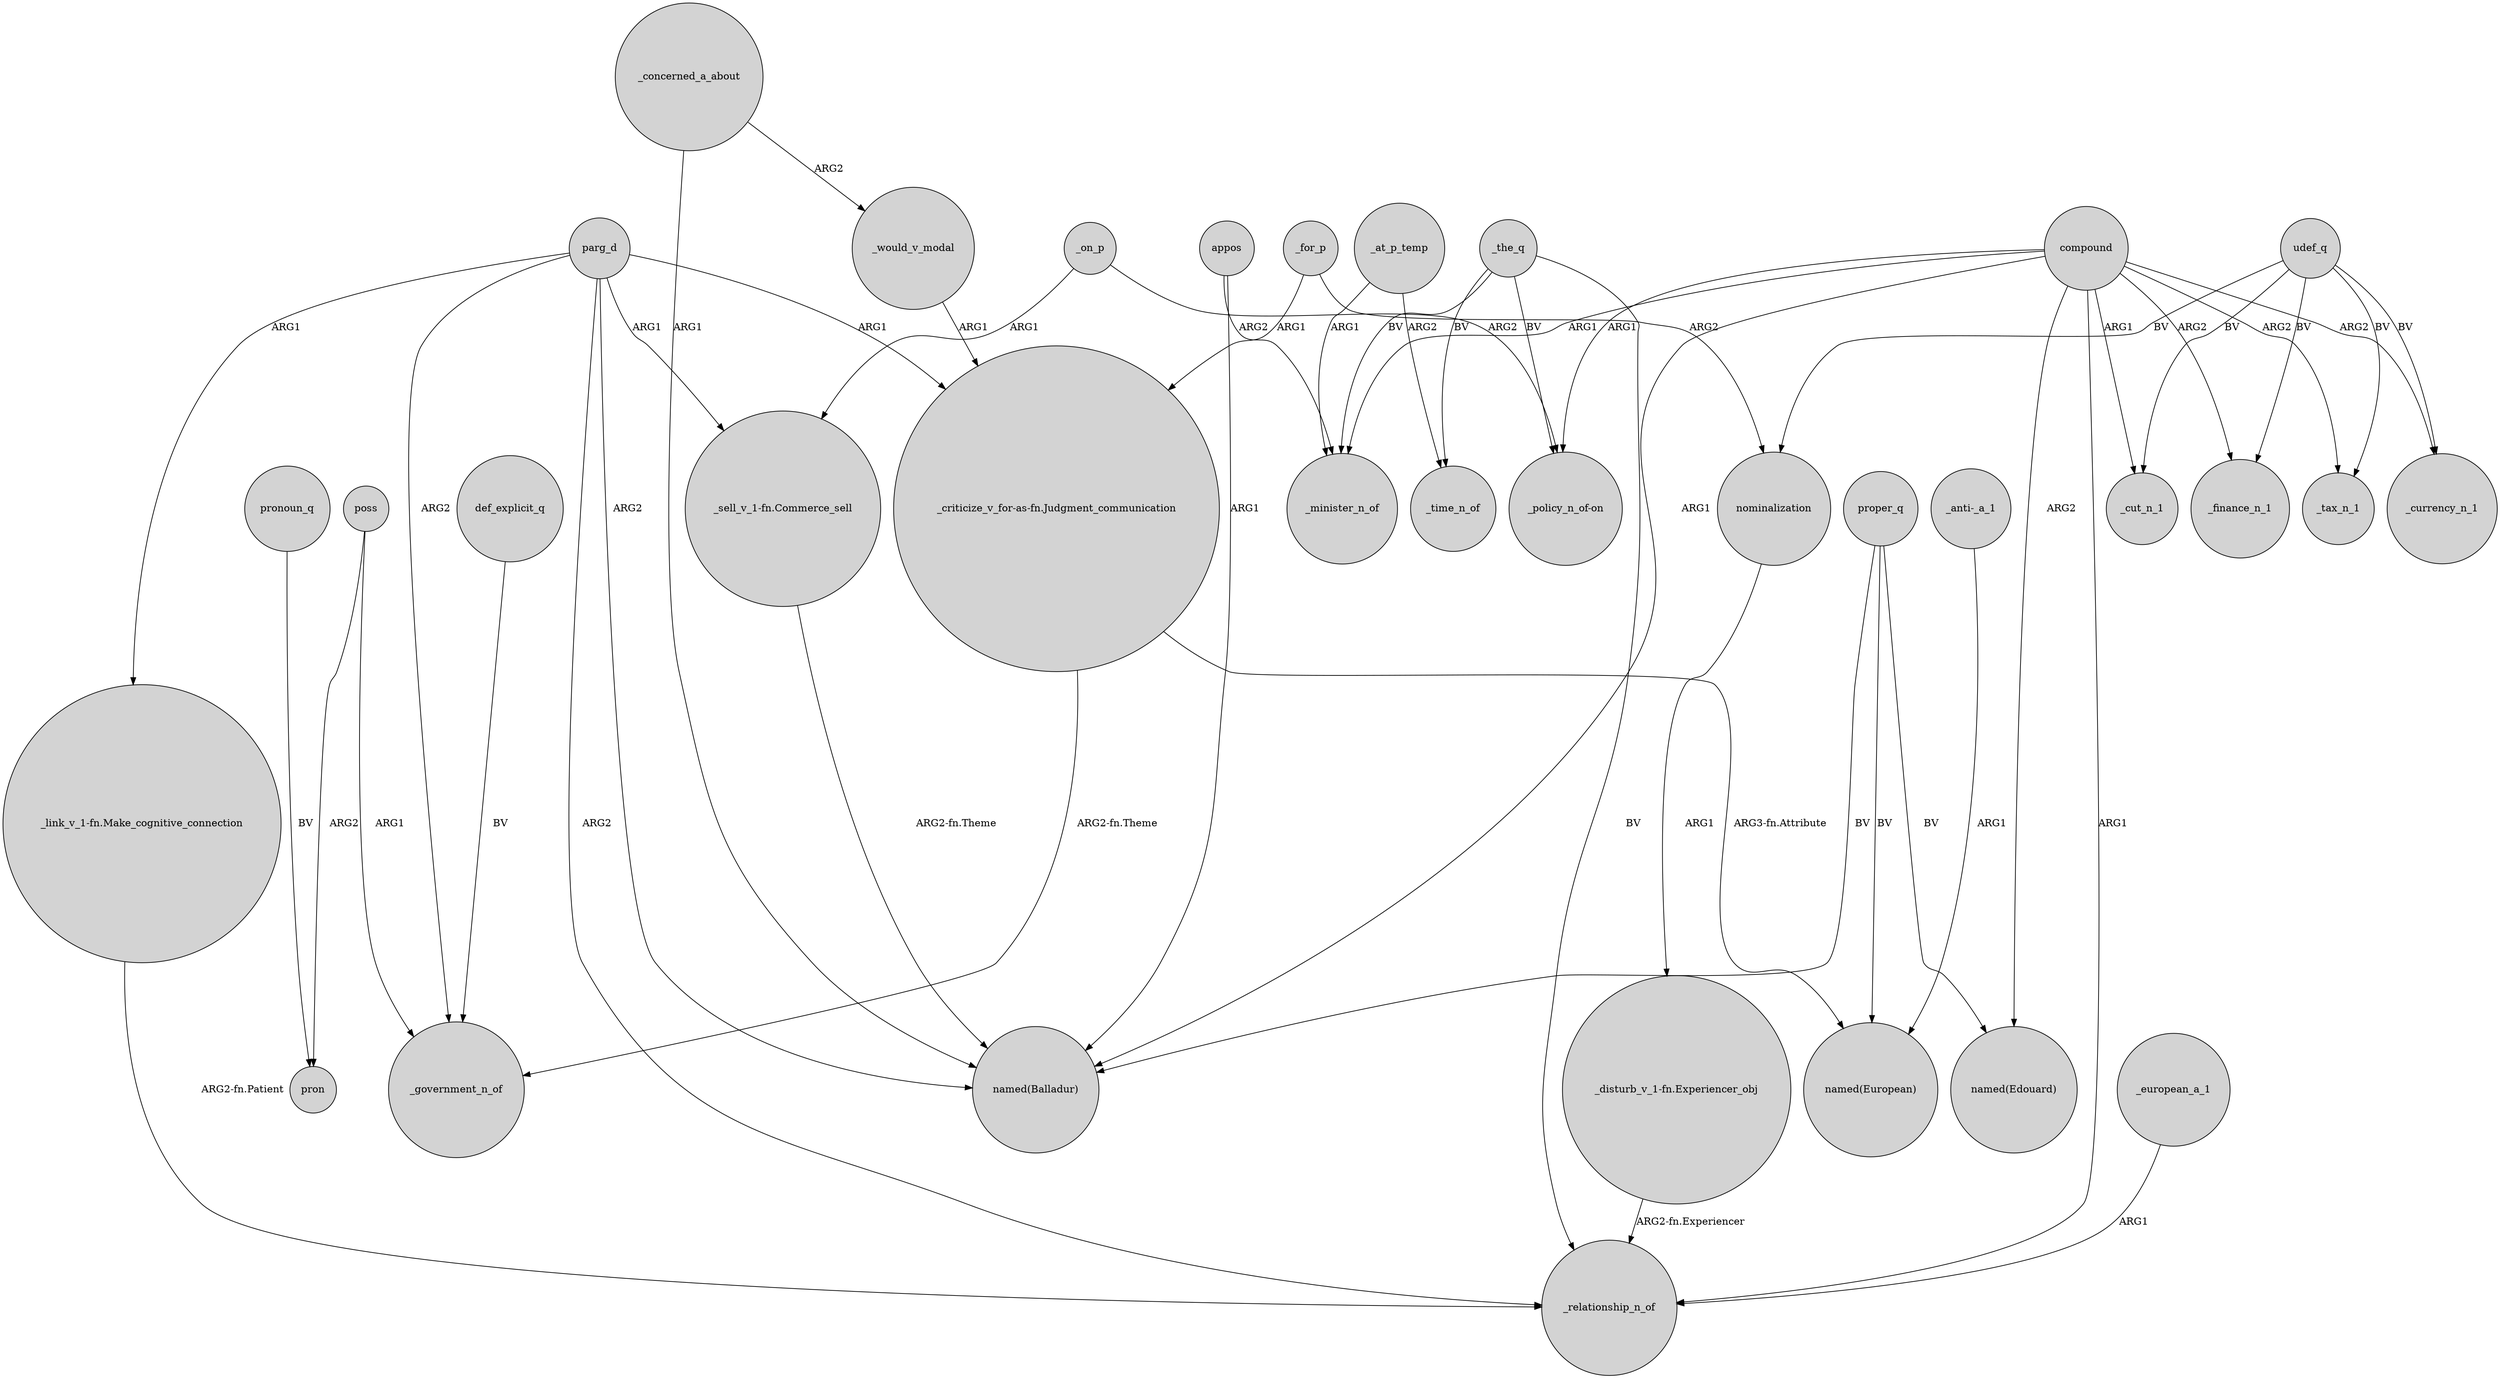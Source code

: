 digraph {
	node [shape=circle style=filled]
	compound -> "named(Edouard)" [label=ARG2]
	poss -> pron [label=ARG2]
	udef_q -> _finance_n_1 [label=BV]
	_the_q -> "_policy_n_of-on" [label=BV]
	nominalization -> "_disturb_v_1-fn.Experiencer_obj" [label=ARG1]
	parg_d -> "named(Balladur)" [label=ARG2]
	_on_p -> "_policy_n_of-on" [label=ARG2]
	_for_p -> "_criticize_v_for-as-fn.Judgment_communication" [label=ARG1]
	_for_p -> nominalization [label=ARG2]
	_at_p_temp -> _time_n_of [label=ARG2]
	parg_d -> "_sell_v_1-fn.Commerce_sell" [label=ARG1]
	compound -> _finance_n_1 [label=ARG2]
	_at_p_temp -> _minister_n_of [label=ARG1]
	proper_q -> "named(Balladur)" [label=BV]
	poss -> _government_n_of [label=ARG1]
	"_anti-_a_1" -> "named(European)" [label=ARG1]
	"_disturb_v_1-fn.Experiencer_obj" -> _relationship_n_of [label="ARG2-fn.Experiencer"]
	udef_q -> _currency_n_1 [label=BV]
	parg_d -> "_criticize_v_for-as-fn.Judgment_communication" [label=ARG1]
	parg_d -> "_link_v_1-fn.Make_cognitive_connection" [label=ARG1]
	compound -> _relationship_n_of [label=ARG1]
	def_explicit_q -> _government_n_of [label=BV]
	compound -> _currency_n_1 [label=ARG2]
	udef_q -> _tax_n_1 [label=BV]
	pronoun_q -> pron [label=BV]
	_the_q -> _time_n_of [label=BV]
	_the_q -> _minister_n_of [label=BV]
	parg_d -> _government_n_of [label=ARG2]
	_would_v_modal -> "_criticize_v_for-as-fn.Judgment_communication" [label=ARG1]
	compound -> "_policy_n_of-on" [label=ARG1]
	compound -> _minister_n_of [label=ARG1]
	compound -> _cut_n_1 [label=ARG1]
	"_criticize_v_for-as-fn.Judgment_communication" -> _government_n_of [label="ARG2-fn.Theme"]
	appos -> "named(Balladur)" [label=ARG1]
	parg_d -> _relationship_n_of [label=ARG2]
	udef_q -> _cut_n_1 [label=BV]
	compound -> "named(Balladur)" [label=ARG1]
	udef_q -> nominalization [label=BV]
	_on_p -> "_sell_v_1-fn.Commerce_sell" [label=ARG1]
	_european_a_1 -> _relationship_n_of [label=ARG1]
	"_link_v_1-fn.Make_cognitive_connection" -> _relationship_n_of [label="ARG2-fn.Patient"]
	_concerned_a_about -> _would_v_modal [label=ARG2]
	appos -> _minister_n_of [label=ARG2]
	compound -> _tax_n_1 [label=ARG2]
	"_criticize_v_for-as-fn.Judgment_communication" -> "named(European)" [label="ARG3-fn.Attribute"]
	_the_q -> _relationship_n_of [label=BV]
	"_sell_v_1-fn.Commerce_sell" -> "named(Balladur)" [label="ARG2-fn.Theme"]
	proper_q -> "named(Edouard)" [label=BV]
	proper_q -> "named(European)" [label=BV]
	_concerned_a_about -> "named(Balladur)" [label=ARG1]
}

